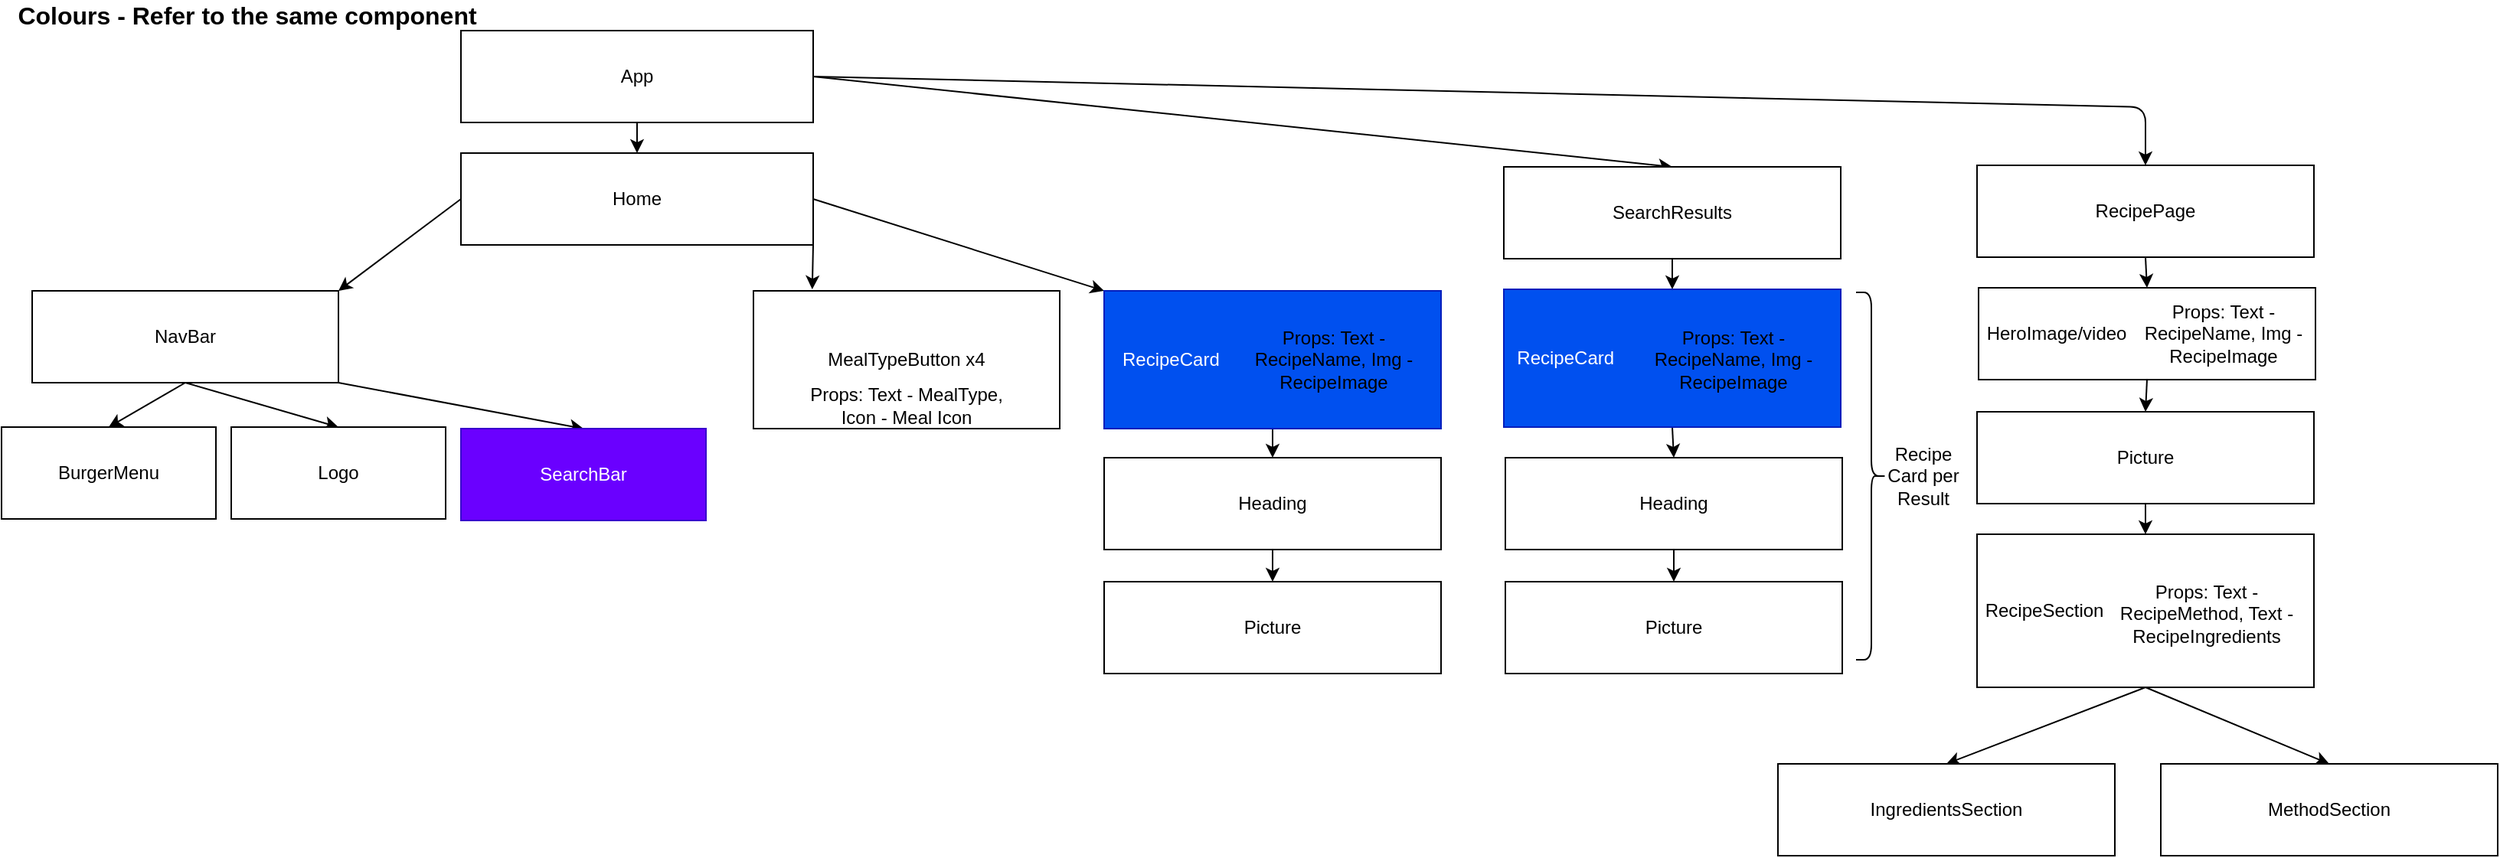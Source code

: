 <mxfile>
    <diagram id="GUsTQlz0GoGKQ92MsiEN" name="Page-1">
        <mxGraphModel dx="722" dy="526" grid="1" gridSize="10" guides="1" tooltips="1" connect="1" arrows="1" fold="1" page="1" pageScale="1" pageWidth="827" pageHeight="1169" math="0" shadow="0">
            <root>
                <mxCell id="0"/>
                <mxCell id="1" parent="0"/>
                <mxCell id="15" style="edgeStyle=none;html=1;exitX=0.5;exitY=1;exitDx=0;exitDy=0;entryX=0.5;entryY=0;entryDx=0;entryDy=0;" parent="1" source="2" target="3" edge="1">
                    <mxGeometry relative="1" as="geometry"/>
                </mxCell>
                <mxCell id="57" style="edgeStyle=none;html=1;exitX=0.5;exitY=1;exitDx=0;exitDy=0;entryX=0.5;entryY=0;entryDx=0;entryDy=0;" parent="1" source="2" target="55" edge="1">
                    <mxGeometry relative="1" as="geometry"/>
                </mxCell>
                <mxCell id="62" style="edgeStyle=none;html=1;exitX=1;exitY=1;exitDx=0;exitDy=0;entryX=0.5;entryY=0;entryDx=0;entryDy=0;" parent="1" source="2" target="5" edge="1">
                    <mxGeometry relative="1" as="geometry"/>
                </mxCell>
                <mxCell id="2" value="NavBar" style="rounded=0;whiteSpace=wrap;html=1;" parent="1" vertex="1">
                    <mxGeometry x="20" y="200" width="200" height="60" as="geometry"/>
                </mxCell>
                <mxCell id="3" value="BurgerMenu" style="rounded=0;whiteSpace=wrap;html=1;" parent="1" vertex="1">
                    <mxGeometry y="289" width="140" height="60" as="geometry"/>
                </mxCell>
                <mxCell id="17" style="edgeStyle=none;html=1;exitX=1;exitY=1;exitDx=0;exitDy=0;entryX=0.192;entryY=-0.011;entryDx=0;entryDy=0;entryPerimeter=0;" parent="1" source="4" target="6" edge="1">
                    <mxGeometry relative="1" as="geometry"/>
                </mxCell>
                <mxCell id="21" style="edgeStyle=none;html=1;exitX=1;exitY=0.5;exitDx=0;exitDy=0;entryX=0;entryY=0;entryDx=0;entryDy=0;" parent="1" source="4" target="8" edge="1">
                    <mxGeometry relative="1" as="geometry"/>
                </mxCell>
                <mxCell id="4" value="Home" style="rounded=0;whiteSpace=wrap;html=1;" parent="1" vertex="1">
                    <mxGeometry x="300" y="110" width="230" height="60" as="geometry"/>
                </mxCell>
                <mxCell id="5" value="SearchBar" style="rounded=0;whiteSpace=wrap;html=1;fillColor=#6a00ff;fontColor=#ffffff;strokeColor=#3700CC;" parent="1" vertex="1">
                    <mxGeometry x="300" y="290" width="160" height="60" as="geometry"/>
                </mxCell>
                <mxCell id="6" value="MealTypeButton x4" style="rounded=0;whiteSpace=wrap;html=1;" parent="1" vertex="1">
                    <mxGeometry x="491" y="200" width="200" height="90" as="geometry"/>
                </mxCell>
                <mxCell id="19" style="edgeStyle=none;html=1;exitX=0.5;exitY=1;exitDx=0;exitDy=0;entryX=0.5;entryY=0;entryDx=0;entryDy=0;" parent="1" source="8" target="10" edge="1">
                    <mxGeometry relative="1" as="geometry"/>
                </mxCell>
                <mxCell id="8" value="&amp;nbsp; &amp;nbsp;RecipeCard" style="rounded=0;whiteSpace=wrap;html=1;align=left;fillColor=#0050ef;fontColor=#ffffff;strokeColor=#001DBC;" parent="1" vertex="1">
                    <mxGeometry x="720" y="200" width="220" height="90" as="geometry"/>
                </mxCell>
                <mxCell id="9" value="Picture" style="rounded=0;whiteSpace=wrap;html=1;" parent="1" vertex="1">
                    <mxGeometry x="720" y="390" width="220" height="60" as="geometry"/>
                </mxCell>
                <mxCell id="20" style="edgeStyle=none;html=1;exitX=0.5;exitY=1;exitDx=0;exitDy=0;entryX=0.5;entryY=0;entryDx=0;entryDy=0;" parent="1" source="10" target="9" edge="1">
                    <mxGeometry relative="1" as="geometry"/>
                </mxCell>
                <mxCell id="10" value="Heading" style="rounded=0;whiteSpace=wrap;html=1;" parent="1" vertex="1">
                    <mxGeometry x="720" y="309" width="220" height="60" as="geometry"/>
                </mxCell>
                <mxCell id="12" value="" style="endArrow=classic;html=1;exitX=0;exitY=0.5;exitDx=0;exitDy=0;entryX=1;entryY=0;entryDx=0;entryDy=0;" parent="1" source="4" target="2" edge="1">
                    <mxGeometry width="50" height="50" relative="1" as="geometry">
                        <mxPoint x="100" y="105" as="sourcePoint"/>
                        <mxPoint x="150" y="55" as="targetPoint"/>
                    </mxGeometry>
                </mxCell>
                <mxCell id="14" style="edgeStyle=none;html=1;exitX=0.5;exitY=1;exitDx=0;exitDy=0;entryX=0.5;entryY=0;entryDx=0;entryDy=0;" parent="1" source="13" target="4" edge="1">
                    <mxGeometry relative="1" as="geometry"/>
                </mxCell>
                <mxCell id="42" style="edgeStyle=none;html=1;exitX=1;exitY=0.5;exitDx=0;exitDy=0;entryX=0.5;entryY=0;entryDx=0;entryDy=0;" parent="1" source="13" target="25" edge="1">
                    <mxGeometry relative="1" as="geometry"/>
                </mxCell>
                <mxCell id="43" style="edgeStyle=none;html=1;exitX=1;exitY=0.5;exitDx=0;exitDy=0;entryX=0.5;entryY=0;entryDx=0;entryDy=0;" parent="1" source="13" target="35" edge="1">
                    <mxGeometry relative="1" as="geometry">
                        <Array as="points">
                            <mxPoint x="1400" y="80"/>
                        </Array>
                    </mxGeometry>
                </mxCell>
                <mxCell id="13" value="App" style="rounded=0;whiteSpace=wrap;html=1;" parent="1" vertex="1">
                    <mxGeometry x="300" y="30" width="230" height="60" as="geometry"/>
                </mxCell>
                <mxCell id="63" style="edgeStyle=none;html=1;exitX=0.5;exitY=1;exitDx=0;exitDy=0;entryX=0.5;entryY=0;entryDx=0;entryDy=0;" parent="1" source="25" target="26" edge="1">
                    <mxGeometry relative="1" as="geometry"/>
                </mxCell>
                <mxCell id="25" value="SearchResults" style="rounded=0;whiteSpace=wrap;html=1;" parent="1" vertex="1">
                    <mxGeometry x="981" y="119" width="220" height="60" as="geometry"/>
                </mxCell>
                <mxCell id="31" style="edgeStyle=none;html=1;exitX=0.5;exitY=1;exitDx=0;exitDy=0;entryX=0.5;entryY=0;entryDx=0;entryDy=0;" parent="1" source="26" target="28" edge="1">
                    <mxGeometry relative="1" as="geometry"/>
                </mxCell>
                <mxCell id="26" value="&amp;nbsp; RecipeCard" style="rounded=0;whiteSpace=wrap;html=1;align=left;fillColor=#0050ef;fontColor=#ffffff;strokeColor=#001DBC;" parent="1" vertex="1">
                    <mxGeometry x="981" y="199" width="220" height="90" as="geometry"/>
                </mxCell>
                <mxCell id="27" value="Picture" style="rounded=0;whiteSpace=wrap;html=1;" parent="1" vertex="1">
                    <mxGeometry x="982" y="390" width="220" height="60" as="geometry"/>
                </mxCell>
                <mxCell id="32" style="edgeStyle=none;html=1;exitX=0.5;exitY=1;exitDx=0;exitDy=0;entryX=0.5;entryY=0;entryDx=0;entryDy=0;" parent="1" source="28" target="27" edge="1">
                    <mxGeometry relative="1" as="geometry"/>
                </mxCell>
                <mxCell id="28" value="Heading" style="rounded=0;whiteSpace=wrap;html=1;" parent="1" vertex="1">
                    <mxGeometry x="982" y="309" width="220" height="60" as="geometry"/>
                </mxCell>
                <mxCell id="33" value="" style="shape=curlyBracket;whiteSpace=wrap;html=1;rounded=1;flipH=1;" parent="1" vertex="1">
                    <mxGeometry x="1211" y="201" width="20" height="240" as="geometry"/>
                </mxCell>
                <mxCell id="34" value="Recipe Card per Result" style="text;html=1;strokeColor=none;fillColor=none;align=center;verticalAlign=middle;whiteSpace=wrap;rounded=0;" parent="1" vertex="1">
                    <mxGeometry x="1225" y="306" width="60" height="30" as="geometry"/>
                </mxCell>
                <mxCell id="37" style="edgeStyle=none;html=1;exitX=0.5;exitY=1;exitDx=0;exitDy=0;entryX=0.5;entryY=0;entryDx=0;entryDy=0;" parent="1" source="35" target="36" edge="1">
                    <mxGeometry relative="1" as="geometry"/>
                </mxCell>
                <mxCell id="35" value="RecipePage" style="rounded=0;whiteSpace=wrap;html=1;" parent="1" vertex="1">
                    <mxGeometry x="1290" y="118" width="220" height="60" as="geometry"/>
                </mxCell>
                <mxCell id="39" style="edgeStyle=none;html=1;exitX=0.5;exitY=1;exitDx=0;exitDy=0;entryX=0.5;entryY=0;entryDx=0;entryDy=0;" parent="1" source="36" target="38" edge="1">
                    <mxGeometry relative="1" as="geometry"/>
                </mxCell>
                <mxCell id="36" value="&amp;nbsp;HeroImage/video" style="rounded=0;whiteSpace=wrap;html=1;align=left;" parent="1" vertex="1">
                    <mxGeometry x="1291" y="198" width="220" height="60" as="geometry"/>
                </mxCell>
                <mxCell id="41" style="edgeStyle=none;html=1;exitX=0.5;exitY=1;exitDx=0;exitDy=0;entryX=0.5;entryY=0;entryDx=0;entryDy=0;" parent="1" source="38" target="40" edge="1">
                    <mxGeometry relative="1" as="geometry"/>
                </mxCell>
                <mxCell id="38" value="Picture" style="rounded=0;whiteSpace=wrap;html=1;" parent="1" vertex="1">
                    <mxGeometry x="1290" y="279" width="220" height="60" as="geometry"/>
                </mxCell>
                <mxCell id="46" style="edgeStyle=none;html=1;exitX=0.5;exitY=1;exitDx=0;exitDy=0;entryX=0.5;entryY=0;entryDx=0;entryDy=0;" parent="1" source="40" target="45" edge="1">
                    <mxGeometry relative="1" as="geometry"/>
                </mxCell>
                <mxCell id="47" style="edgeStyle=none;html=1;exitX=0.5;exitY=1;exitDx=0;exitDy=0;entryX=0.5;entryY=0;entryDx=0;entryDy=0;" parent="1" source="40" target="44" edge="1">
                    <mxGeometry relative="1" as="geometry"/>
                </mxCell>
                <mxCell id="40" value="&amp;nbsp;RecipeSection" style="rounded=0;whiteSpace=wrap;html=1;align=left;" parent="1" vertex="1">
                    <mxGeometry x="1290" y="359" width="220" height="100" as="geometry"/>
                </mxCell>
                <mxCell id="44" value="IngredientsSection" style="rounded=0;whiteSpace=wrap;html=1;" parent="1" vertex="1">
                    <mxGeometry x="1160" y="509" width="220" height="60" as="geometry"/>
                </mxCell>
                <mxCell id="45" value="MethodSection" style="rounded=0;whiteSpace=wrap;html=1;" parent="1" vertex="1">
                    <mxGeometry x="1410" y="509" width="220" height="60" as="geometry"/>
                </mxCell>
                <mxCell id="48" value="Props: Text - MealType, Icon - Meal Icon" style="text;html=1;strokeColor=none;fillColor=none;align=center;verticalAlign=middle;whiteSpace=wrap;rounded=0;" parent="1" vertex="1">
                    <mxGeometry x="521" y="260" width="140" height="30" as="geometry"/>
                </mxCell>
                <mxCell id="49" value="Props: Text - RecipeName, Img - RecipeImage" style="text;html=1;strokeColor=none;fillColor=none;align=center;verticalAlign=middle;whiteSpace=wrap;rounded=0;" parent="1" vertex="1">
                    <mxGeometry x="810" y="219.5" width="120" height="50" as="geometry"/>
                </mxCell>
                <mxCell id="50" value="Props: Text - RecipeMethod, Text - RecipeIngredients" style="text;html=1;strokeColor=none;fillColor=none;align=center;verticalAlign=middle;whiteSpace=wrap;rounded=0;" parent="1" vertex="1">
                    <mxGeometry x="1380" y="386" width="120" height="50" as="geometry"/>
                </mxCell>
                <mxCell id="52" value="Props: Text - RecipeName, Img - RecipeImage" style="text;html=1;strokeColor=none;fillColor=none;align=center;verticalAlign=middle;whiteSpace=wrap;rounded=0;" parent="1" vertex="1">
                    <mxGeometry x="1071" y="220" width="120" height="50" as="geometry"/>
                </mxCell>
                <mxCell id="54" value="&lt;font style=&quot;font-size: 16px&quot;&gt;&lt;b&gt;Colours - Refer to the same component&lt;/b&gt;&lt;/font&gt;" style="text;html=1;align=center;verticalAlign=middle;resizable=0;points=[];autosize=1;strokeColor=none;fillColor=none;" parent="1" vertex="1">
                    <mxGeometry y="10" width="320" height="20" as="geometry"/>
                </mxCell>
                <mxCell id="55" value="Logo" style="rounded=0;whiteSpace=wrap;html=1;" parent="1" vertex="1">
                    <mxGeometry x="150" y="289" width="140" height="60" as="geometry"/>
                </mxCell>
                <mxCell id="64" value="Props: Text - RecipeName, Img - RecipeImage" style="text;html=1;strokeColor=none;fillColor=none;align=center;verticalAlign=middle;whiteSpace=wrap;rounded=0;" parent="1" vertex="1">
                    <mxGeometry x="1391" y="203" width="120" height="50" as="geometry"/>
                </mxCell>
            </root>
        </mxGraphModel>
    </diagram>
</mxfile>